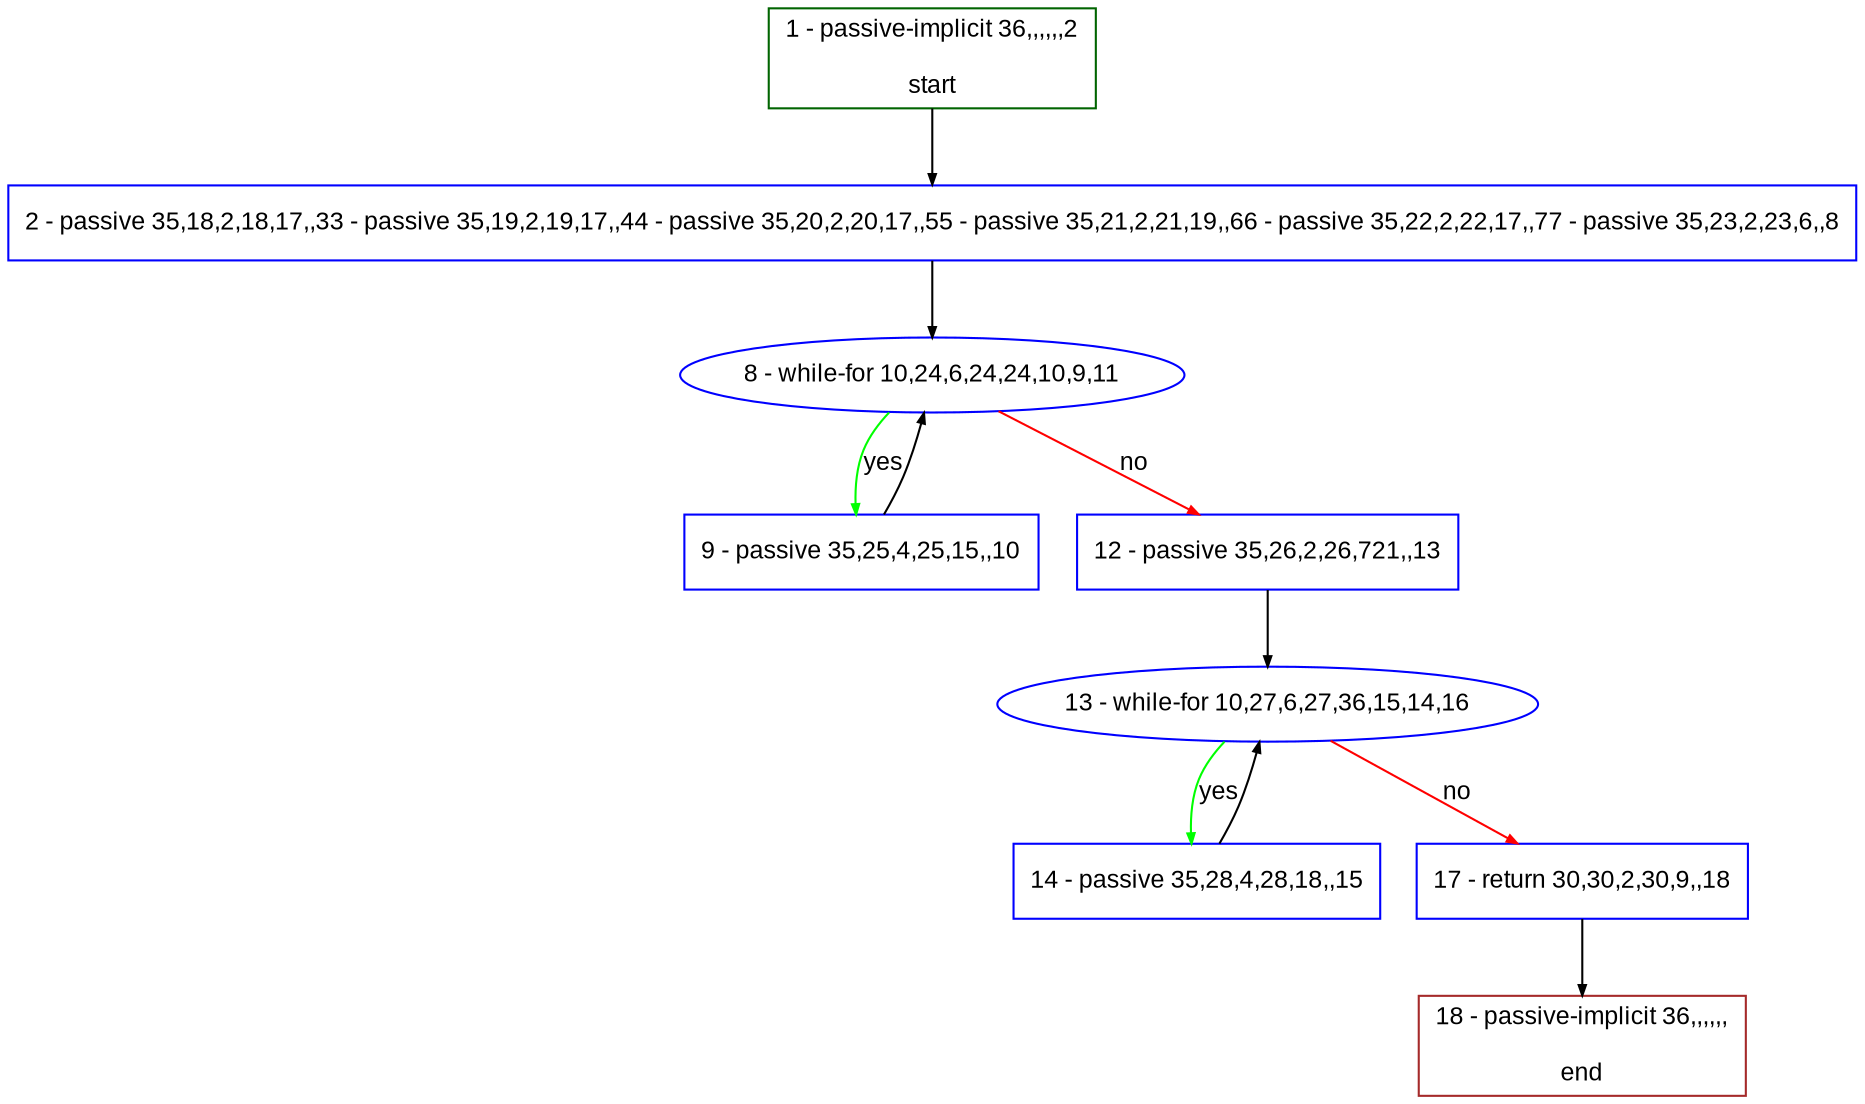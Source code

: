 digraph "" {
  graph [pack="true", label="", fontsize="12", packmode="clust", fontname="Arial", fillcolor="#FFFFCC", bgcolor="white", style="rounded,filled", compound="true"];
  node [node_initialized="no", label="", color="grey", fontsize="12", fillcolor="white", fontname="Arial", style="filled", shape="rectangle", compound="true", fixedsize="false"];
  edge [fontcolor="black", arrowhead="normal", arrowtail="none", arrowsize="0.5", ltail="", label="", color="black", fontsize="12", lhead="", fontname="Arial", dir="forward", compound="true"];
  __N1 [label="2 - passive 35,18,2,18,17,,33 - passive 35,19,2,19,17,,44 - passive 35,20,2,20,17,,55 - passive 35,21,2,21,19,,66 - passive 35,22,2,22,17,,77 - passive 35,23,2,23,6,,8", color="#0000ff", fillcolor="#ffffff", style="filled", shape="box"];
  __N2 [label="1 - passive-implicit 36,,,,,,2\n\nstart", color="#006400", fillcolor="#ffffff", style="filled", shape="box"];
  __N3 [label="8 - while-for 10,24,6,24,24,10,9,11", color="#0000ff", fillcolor="#ffffff", style="filled", shape="oval"];
  __N4 [label="9 - passive 35,25,4,25,15,,10", color="#0000ff", fillcolor="#ffffff", style="filled", shape="box"];
  __N5 [label="12 - passive 35,26,2,26,721,,13", color="#0000ff", fillcolor="#ffffff", style="filled", shape="box"];
  __N6 [label="13 - while-for 10,27,6,27,36,15,14,16", color="#0000ff", fillcolor="#ffffff", style="filled", shape="oval"];
  __N7 [label="14 - passive 35,28,4,28,18,,15", color="#0000ff", fillcolor="#ffffff", style="filled", shape="box"];
  __N8 [label="17 - return 30,30,2,30,9,,18", color="#0000ff", fillcolor="#ffffff", style="filled", shape="box"];
  __N9 [label="18 - passive-implicit 36,,,,,,\n\nend", color="#a52a2a", fillcolor="#ffffff", style="filled", shape="box"];
  __N2 -> __N1 [arrowhead="normal", arrowtail="none", color="#000000", label="", dir="forward"];
  __N1 -> __N3 [arrowhead="normal", arrowtail="none", color="#000000", label="", dir="forward"];
  __N3 -> __N4 [arrowhead="normal", arrowtail="none", color="#00ff00", label="yes", dir="forward"];
  __N4 -> __N3 [arrowhead="normal", arrowtail="none", color="#000000", label="", dir="forward"];
  __N3 -> __N5 [arrowhead="normal", arrowtail="none", color="#ff0000", label="no", dir="forward"];
  __N5 -> __N6 [arrowhead="normal", arrowtail="none", color="#000000", label="", dir="forward"];
  __N6 -> __N7 [arrowhead="normal", arrowtail="none", color="#00ff00", label="yes", dir="forward"];
  __N7 -> __N6 [arrowhead="normal", arrowtail="none", color="#000000", label="", dir="forward"];
  __N6 -> __N8 [arrowhead="normal", arrowtail="none", color="#ff0000", label="no", dir="forward"];
  __N8 -> __N9 [arrowhead="normal", arrowtail="none", color="#000000", label="", dir="forward"];
}
